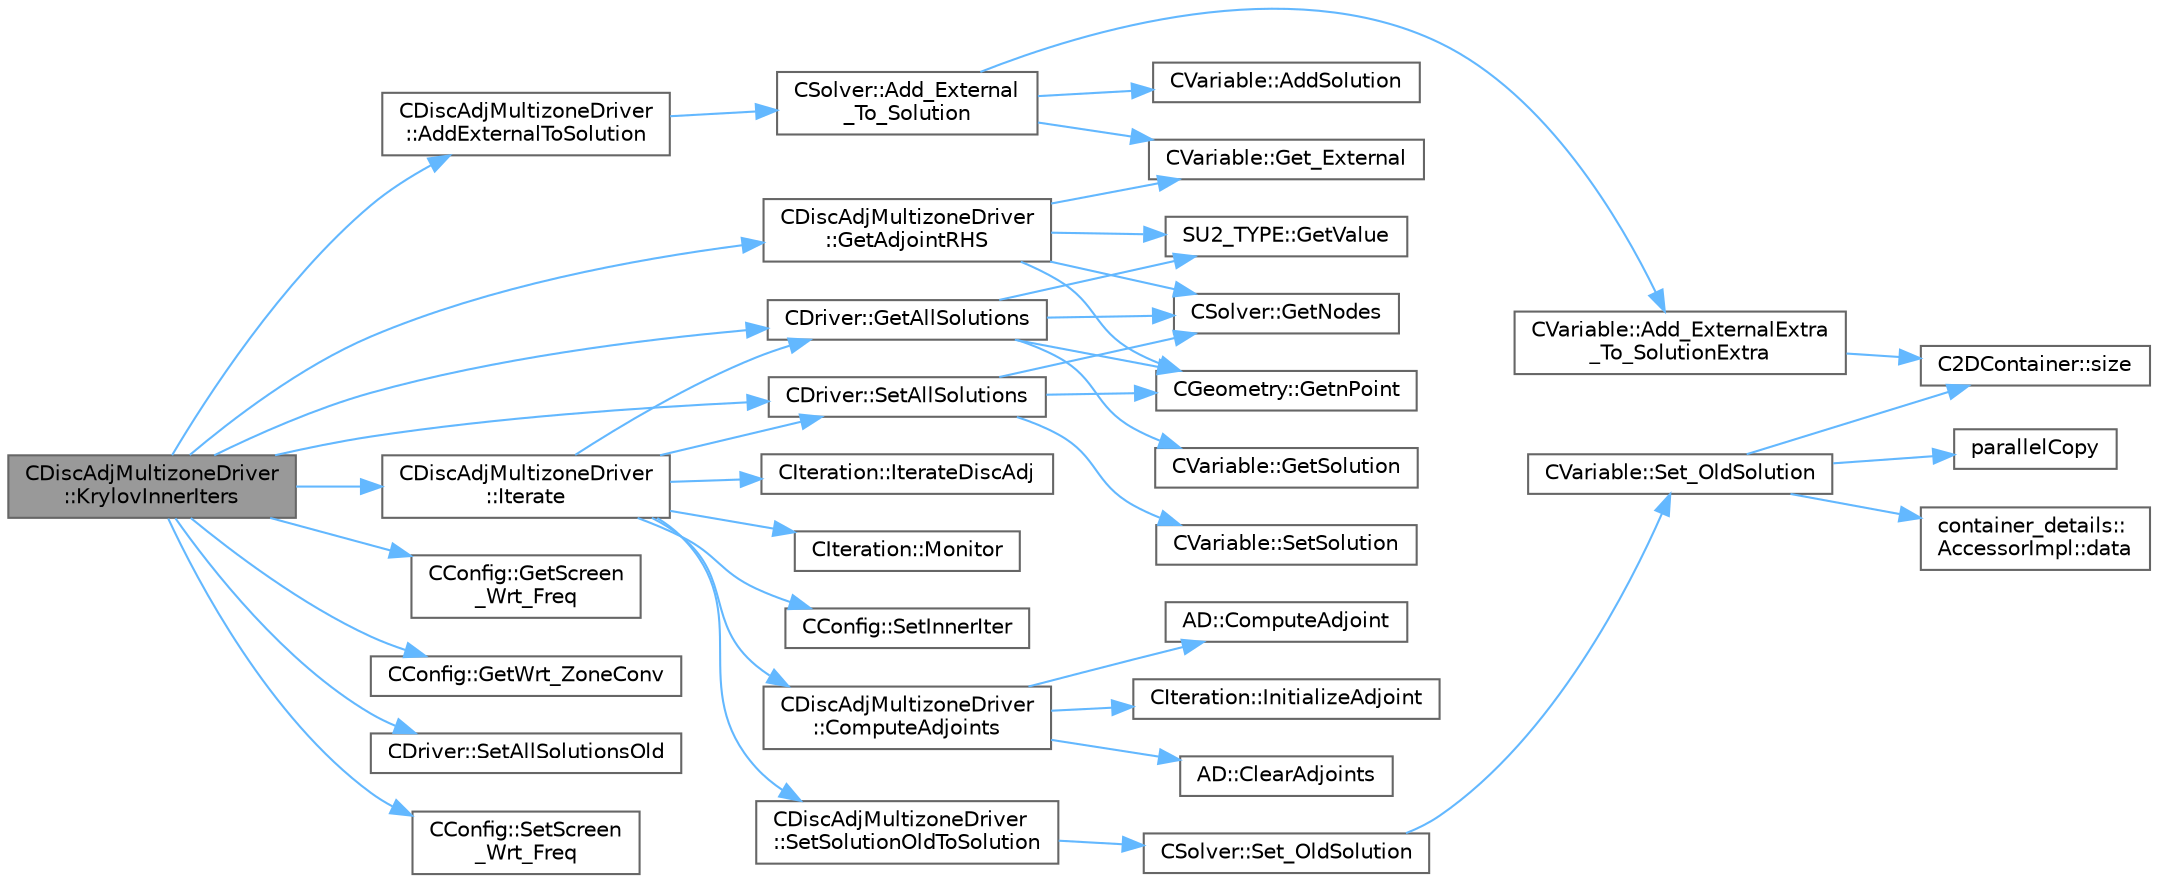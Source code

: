 digraph "CDiscAdjMultizoneDriver::KrylovInnerIters"
{
 // LATEX_PDF_SIZE
  bgcolor="transparent";
  edge [fontname=Helvetica,fontsize=10,labelfontname=Helvetica,labelfontsize=10];
  node [fontname=Helvetica,fontsize=10,shape=box,height=0.2,width=0.4];
  rankdir="LR";
  Node1 [id="Node000001",label="CDiscAdjMultizoneDriver\l::KrylovInnerIters",height=0.2,width=0.4,color="gray40", fillcolor="grey60", style="filled", fontcolor="black",tooltip="Run inner iterations using a Krylov method (GMRES atm)."];
  Node1 -> Node2 [id="edge1_Node000001_Node000002",color="steelblue1",style="solid",tooltip=" "];
  Node2 [id="Node000002",label="CDiscAdjMultizoneDriver\l::AddExternalToSolution",height=0.2,width=0.4,color="grey40", fillcolor="white", style="filled",URL="$classCDiscAdjMultizoneDriver.html#a3f1281a13573de3b1ba9acd367f23f80",tooltip="Add External_Old vector to Solution."];
  Node2 -> Node3 [id="edge2_Node000002_Node000003",color="steelblue1",style="solid",tooltip=" "];
  Node3 [id="Node000003",label="CSolver::Add_External\l_To_Solution",height=0.2,width=0.4,color="grey40", fillcolor="white", style="filled",URL="$classCSolver.html#a0ece4e9ec78dcbcb3b9d980f01f7b17c",tooltip="Add External to Solution vector."];
  Node3 -> Node4 [id="edge3_Node000003_Node000004",color="steelblue1",style="solid",tooltip=" "];
  Node4 [id="Node000004",label="CVariable::Add_ExternalExtra\l_To_SolutionExtra",height=0.2,width=0.4,color="grey40", fillcolor="white", style="filled",URL="$classCVariable.html#a763268a9c4a2e25b871117743251463c",tooltip="Add the external contribution to the solution for the extra adjoint solutions."];
  Node4 -> Node5 [id="edge4_Node000004_Node000005",color="steelblue1",style="solid",tooltip=" "];
  Node5 [id="Node000005",label="C2DContainer::size",height=0.2,width=0.4,color="grey40", fillcolor="white", style="filled",URL="$classC2DContainer.html#a8278113dbcf54123f9852e7e44583759",tooltip=" "];
  Node3 -> Node6 [id="edge5_Node000003_Node000006",color="steelblue1",style="solid",tooltip=" "];
  Node6 [id="Node000006",label="CVariable::AddSolution",height=0.2,width=0.4,color="grey40", fillcolor="white", style="filled",URL="$classCVariable.html#acb44f7d71d6e55b18bd008b704327f4a",tooltip="Add a value to the solution."];
  Node3 -> Node7 [id="edge6_Node000003_Node000007",color="steelblue1",style="solid",tooltip=" "];
  Node7 [id="Node000007",label="CVariable::Get_External",height=0.2,width=0.4,color="grey40", fillcolor="white", style="filled",URL="$classCVariable.html#a6633a1dbaf261a30eb1323975cc0ecda",tooltip="Get the external contributions of the problem."];
  Node1 -> Node8 [id="edge7_Node000001_Node000008",color="steelblue1",style="solid",tooltip=" "];
  Node8 [id="Node000008",label="CDiscAdjMultizoneDriver\l::GetAdjointRHS",height=0.2,width=0.4,color="grey40", fillcolor="white", style="filled",URL="$classCDiscAdjMultizoneDriver.html#ad319021721d154498e7d25c771a5c7d9",tooltip="Get the external of all adjoint solvers in a zone."];
  Node8 -> Node7 [id="edge8_Node000008_Node000007",color="steelblue1",style="solid",tooltip=" "];
  Node8 -> Node9 [id="edge9_Node000008_Node000009",color="steelblue1",style="solid",tooltip=" "];
  Node9 [id="Node000009",label="CSolver::GetNodes",height=0.2,width=0.4,color="grey40", fillcolor="white", style="filled",URL="$classCSolver.html#adb28ae3845a6b61cf764a8e9fe4b794e",tooltip="Allow outside access to the nodes of the solver, containing conservatives, primitives,..."];
  Node8 -> Node10 [id="edge10_Node000008_Node000010",color="steelblue1",style="solid",tooltip=" "];
  Node10 [id="Node000010",label="CGeometry::GetnPoint",height=0.2,width=0.4,color="grey40", fillcolor="white", style="filled",URL="$classCGeometry.html#a275fb07cd99ab79d7a04b4862280169d",tooltip="Get number of points."];
  Node8 -> Node11 [id="edge11_Node000008_Node000011",color="steelblue1",style="solid",tooltip=" "];
  Node11 [id="Node000011",label="SU2_TYPE::GetValue",height=0.2,width=0.4,color="grey40", fillcolor="white", style="filled",URL="$namespaceSU2__TYPE.html#adf52a59d6f4e578f7915ec9abbf7cb22",tooltip="Get the (primitive) value of the datatype (needs to be specialized for active types)."];
  Node1 -> Node12 [id="edge12_Node000001_Node000012",color="steelblue1",style="solid",tooltip=" "];
  Node12 [id="Node000012",label="CDriver::GetAllSolutions",height=0.2,width=0.4,color="grey40", fillcolor="white", style="filled",URL="$classCDriver.html#a0501df3d3cf150fc74e2a4f8c2c2dae8",tooltip="Get the solution of all solvers (adjoint or primal) in a zone."];
  Node12 -> Node9 [id="edge13_Node000012_Node000009",color="steelblue1",style="solid",tooltip=" "];
  Node12 -> Node10 [id="edge14_Node000012_Node000010",color="steelblue1",style="solid",tooltip=" "];
  Node12 -> Node13 [id="edge15_Node000012_Node000013",color="steelblue1",style="solid",tooltip=" "];
  Node13 [id="Node000013",label="CVariable::GetSolution",height=0.2,width=0.4,color="grey40", fillcolor="white", style="filled",URL="$classCVariable.html#a261483e39c23c1de7cb9aea7e917c121",tooltip="Get the solution."];
  Node12 -> Node11 [id="edge16_Node000012_Node000011",color="steelblue1",style="solid",tooltip=" "];
  Node1 -> Node14 [id="edge17_Node000001_Node000014",color="steelblue1",style="solid",tooltip=" "];
  Node14 [id="Node000014",label="CConfig::GetScreen\l_Wrt_Freq",height=0.2,width=0.4,color="grey40", fillcolor="white", style="filled",URL="$classCConfig.html#ad43daa81fef55ee2c14498294308bad5",tooltip="GetScreen_Wrt_Freq_Inner."];
  Node1 -> Node15 [id="edge18_Node000001_Node000015",color="steelblue1",style="solid",tooltip=" "];
  Node15 [id="Node000015",label="CConfig::GetWrt_ZoneConv",height=0.2,width=0.4,color="grey40", fillcolor="white", style="filled",URL="$classCConfig.html#ad582083684567aa2c65deefb06525656",tooltip="Check if the convergence history of each individual zone is written to screen."];
  Node1 -> Node16 [id="edge19_Node000001_Node000016",color="steelblue1",style="solid",tooltip=" "];
  Node16 [id="Node000016",label="CDiscAdjMultizoneDriver\l::Iterate",height=0.2,width=0.4,color="grey40", fillcolor="white", style="filled",URL="$classCDiscAdjMultizoneDriver.html#a0e412d3476c8552ca4bd13cb4f050e0f",tooltip="Run one inner iteration for a given zone."];
  Node16 -> Node17 [id="edge20_Node000016_Node000017",color="steelblue1",style="solid",tooltip=" "];
  Node17 [id="Node000017",label="CDiscAdjMultizoneDriver\l::ComputeAdjoints",height=0.2,width=0.4,color="grey40", fillcolor="white", style="filled",URL="$classCDiscAdjMultizoneDriver.html#a1f5b9fcca6fa5bc7d34ec6ef98cd609b",tooltip="Summary of all routines to evaluate the adjoints in iZone."];
  Node17 -> Node18 [id="edge21_Node000017_Node000018",color="steelblue1",style="solid",tooltip=" "];
  Node18 [id="Node000018",label="AD::ClearAdjoints",height=0.2,width=0.4,color="grey40", fillcolor="white", style="filled",URL="$namespaceAD.html#a6ccf47c72e8115f9e31054b4c06271c4",tooltip="Clears the currently stored adjoints but keeps the computational graph."];
  Node17 -> Node19 [id="edge22_Node000017_Node000019",color="steelblue1",style="solid",tooltip=" "];
  Node19 [id="Node000019",label="AD::ComputeAdjoint",height=0.2,width=0.4,color="grey40", fillcolor="white", style="filled",URL="$namespaceAD.html#a02ec06d93629cdd0724d268318d4dfe7",tooltip="Computes the adjoints, i.e. the derivatives of the output with respect to the input variables."];
  Node17 -> Node20 [id="edge23_Node000017_Node000020",color="steelblue1",style="solid",tooltip=" "];
  Node20 [id="Node000020",label="CIteration::InitializeAdjoint",height=0.2,width=0.4,color="grey40", fillcolor="white", style="filled",URL="$classCIteration.html#a18fa7f7314e6b88f8c69e4fee4ba0f11",tooltip=" "];
  Node16 -> Node12 [id="edge24_Node000016_Node000012",color="steelblue1",style="solid",tooltip=" "];
  Node16 -> Node21 [id="edge25_Node000016_Node000021",color="steelblue1",style="solid",tooltip=" "];
  Node21 [id="Node000021",label="CIteration::IterateDiscAdj",height=0.2,width=0.4,color="grey40", fillcolor="white", style="filled",URL="$classCIteration.html#a12a5de315a443df924d6ff337ea819f3",tooltip="A virtual member."];
  Node16 -> Node22 [id="edge26_Node000016_Node000022",color="steelblue1",style="solid",tooltip=" "];
  Node22 [id="Node000022",label="CIteration::Monitor",height=0.2,width=0.4,color="grey40", fillcolor="white", style="filled",URL="$classCIteration.html#adce4676bfff578335787fdb9437f1d00",tooltip="A virtual member."];
  Node16 -> Node23 [id="edge27_Node000016_Node000023",color="steelblue1",style="solid",tooltip=" "];
  Node23 [id="Node000023",label="CDriver::SetAllSolutions",height=0.2,width=0.4,color="grey40", fillcolor="white", style="filled",URL="$classCDriver.html#a837665d06bbba72637c54cd7316d766c",tooltip="Set the solution of all solvers (adjoint or primal) in a zone."];
  Node23 -> Node9 [id="edge28_Node000023_Node000009",color="steelblue1",style="solid",tooltip=" "];
  Node23 -> Node10 [id="edge29_Node000023_Node000010",color="steelblue1",style="solid",tooltip=" "];
  Node23 -> Node24 [id="edge30_Node000023_Node000024",color="steelblue1",style="solid",tooltip=" "];
  Node24 [id="Node000024",label="CVariable::SetSolution",height=0.2,width=0.4,color="grey40", fillcolor="white", style="filled",URL="$classCVariable.html#a22fbbd7bc6491672843000644a05c6a5",tooltip="Set the value of the solution, all variables."];
  Node16 -> Node25 [id="edge31_Node000016_Node000025",color="steelblue1",style="solid",tooltip=" "];
  Node25 [id="Node000025",label="CConfig::SetInnerIter",height=0.2,width=0.4,color="grey40", fillcolor="white", style="filled",URL="$classCConfig.html#af57608dd44a9211af952763a67cbb2dc",tooltip="Set the current FSI iteration number."];
  Node16 -> Node26 [id="edge32_Node000016_Node000026",color="steelblue1",style="solid",tooltip=" "];
  Node26 [id="Node000026",label="CDiscAdjMultizoneDriver\l::SetSolutionOldToSolution",height=0.2,width=0.4,color="grey40", fillcolor="white", style="filled",URL="$classCDiscAdjMultizoneDriver.html#a06b9649273f7bdd9b06b1bb9a91314bb",tooltip="Puts Solution into SolutionOld."];
  Node26 -> Node27 [id="edge33_Node000026_Node000027",color="steelblue1",style="solid",tooltip=" "];
  Node27 [id="Node000027",label="CSolver::Set_OldSolution",height=0.2,width=0.4,color="grey40", fillcolor="white", style="filled",URL="$classCSolver.html#a520d254d19779cc8cca458fd0c4576be",tooltip="Set the old solution variables to the current solution value for Runge-Kutta iteration...."];
  Node27 -> Node28 [id="edge34_Node000027_Node000028",color="steelblue1",style="solid",tooltip=" "];
  Node28 [id="Node000028",label="CVariable::Set_OldSolution",height=0.2,width=0.4,color="grey40", fillcolor="white", style="filled",URL="$classCVariable.html#af7ab5687fab17a8840ebcbf1f1927634",tooltip="Set old variables to the value of the current variables."];
  Node28 -> Node29 [id="edge35_Node000028_Node000029",color="steelblue1",style="solid",tooltip=" "];
  Node29 [id="Node000029",label="container_details::\lAccessorImpl::data",height=0.2,width=0.4,color="grey40", fillcolor="white", style="filled",URL="$classcontainer__details_1_1AccessorImpl.html#a25b798e6041a085aa19399d0047b6a91",tooltip=" "];
  Node28 -> Node30 [id="edge36_Node000028_Node000030",color="steelblue1",style="solid",tooltip=" "];
  Node30 [id="Node000030",label="parallelCopy",height=0.2,width=0.4,color="grey40", fillcolor="white", style="filled",URL="$omp__structure_8hpp.html#a3af8b37ed645164f4c3441fa75e5fa76",tooltip="Copy data from one array-like object to another in parallel."];
  Node28 -> Node5 [id="edge37_Node000028_Node000005",color="steelblue1",style="solid",tooltip=" "];
  Node1 -> Node23 [id="edge38_Node000001_Node000023",color="steelblue1",style="solid",tooltip=" "];
  Node1 -> Node31 [id="edge39_Node000001_Node000031",color="steelblue1",style="solid",tooltip=" "];
  Node31 [id="Node000031",label="CDriver::SetAllSolutionsOld",height=0.2,width=0.4,color="grey40", fillcolor="white", style="filled",URL="$classCDriver.html#a43dfd563d3a0f2128d81933e64606e51",tooltip="Set the \"old solution\" of all solvers (adjoint or primal) in a zone."];
  Node1 -> Node32 [id="edge40_Node000001_Node000032",color="steelblue1",style="solid",tooltip=" "];
  Node32 [id="Node000032",label="CConfig::SetScreen\l_Wrt_Freq",height=0.2,width=0.4,color="grey40", fillcolor="white", style="filled",URL="$classCConfig.html#aca8df1acf650a0419fd773b3dc07dc8d",tooltip="SetScreen_Wrt_Freq_Inner."];
}

